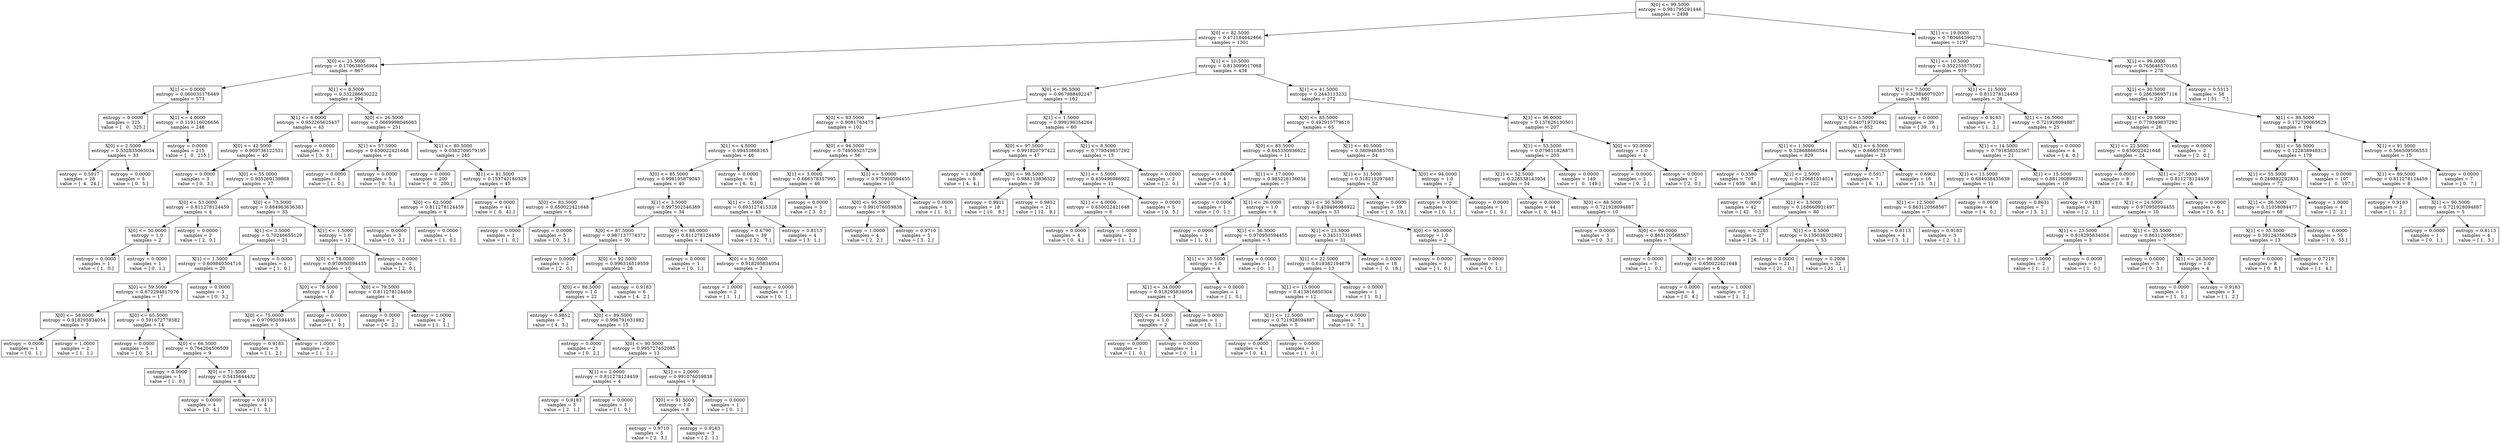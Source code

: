 digraph Tree {
0 [label="X[0] <= 99.5000\nentropy = 0.981795291446\nsamples = 2498", shape="box"] ;
1 [label="X[0] <= 82.5000\nentropy = 0.471184642466\nsamples = 1301", shape="box"] ;
0 -> 1 ;
2 [label="X[0] <= 23.5000\nentropy = 0.170638056984\nsamples = 867", shape="box"] ;
1 -> 2 ;
3 [label="X[1] <= 0.0000\nentropy = 0.060035176449\nsamples = 573", shape="box"] ;
2 -> 3 ;
4 [label="entropy = 0.0000\nsamples = 325\nvalue = [   0.  325.]", shape="box"] ;
3 -> 4 ;
5 [label="X[1] <= 4.0000\nentropy = 0.119116026656\nsamples = 248", shape="box"] ;
3 -> 5 ;
6 [label="X[0] <= 2.5000\nentropy = 0.532835063034\nsamples = 33", shape="box"] ;
5 -> 6 ;
7 [label="entropy = 0.5917\nsamples = 28\nvalue = [  4.  24.]", shape="box"] ;
6 -> 7 ;
8 [label="entropy = 0.0000\nsamples = 5\nvalue = [ 0.  5.]", shape="box"] ;
6 -> 8 ;
9 [label="entropy = 0.0000\nsamples = 215\nvalue = [   0.  215.]", shape="box"] ;
5 -> 9 ;
10 [label="X[1] <= 8.5000\nentropy = 0.332286630222\nsamples = 294", shape="box"] ;
2 -> 10 ;
11 [label="X[1] <= 6.0000\nentropy = 0.952265625437\nsamples = 43", shape="box"] ;
10 -> 11 ;
12 [label="X[0] <= 42.5000\nentropy = 0.909736122531\nsamples = 40", shape="box"] ;
11 -> 12 ;
13 [label="entropy = 0.0000\nsamples = 3\nvalue = [ 0.  3.]", shape="box"] ;
12 -> 13 ;
14 [label="X[0] <= 55.0000\nentropy = 0.935269139868\nsamples = 37", shape="box"] ;
12 -> 14 ;
15 [label="X[0] <= 53.0000\nentropy = 0.811278124459\nsamples = 4", shape="box"] ;
14 -> 15 ;
16 [label="X[0] <= 50.0000\nentropy = 1.0\nsamples = 2", shape="box"] ;
15 -> 16 ;
17 [label="entropy = 0.0000\nsamples = 1\nvalue = [ 1.  0.]", shape="box"] ;
16 -> 17 ;
18 [label="entropy = 0.0000\nsamples = 1\nvalue = [ 0.  1.]", shape="box"] ;
16 -> 18 ;
19 [label="entropy = 0.0000\nsamples = 2\nvalue = [ 2.  0.]", shape="box"] ;
15 -> 19 ;
20 [label="X[0] <= 73.5000\nentropy = 0.884963636383\nsamples = 33", shape="box"] ;
14 -> 20 ;
21 [label="X[1] <= 3.5000\nentropy = 0.70246655129\nsamples = 21", shape="box"] ;
20 -> 21 ;
22 [label="X[1] <= 1.5000\nentropy = 0.609840304716\nsamples = 20", shape="box"] ;
21 -> 22 ;
23 [label="X[0] <= 59.5000\nentropy = 0.672294817076\nsamples = 17", shape="box"] ;
22 -> 23 ;
24 [label="X[0] <= 58.0000\nentropy = 0.918295834054\nsamples = 3", shape="box"] ;
23 -> 24 ;
25 [label="entropy = 0.0000\nsamples = 1\nvalue = [ 0.  1.]", shape="box"] ;
24 -> 25 ;
26 [label="entropy = 1.0000\nsamples = 2\nvalue = [ 1.  1.]", shape="box"] ;
24 -> 26 ;
27 [label="X[0] <= 65.5000\nentropy = 0.591672778582\nsamples = 14", shape="box"] ;
23 -> 27 ;
28 [label="entropy = 0.0000\nsamples = 5\nvalue = [ 0.  5.]", shape="box"] ;
27 -> 28 ;
29 [label="X[0] <= 66.5000\nentropy = 0.764204506509\nsamples = 9", shape="box"] ;
27 -> 29 ;
30 [label="entropy = 0.0000\nsamples = 1\nvalue = [ 1.  0.]", shape="box"] ;
29 -> 30 ;
31 [label="X[0] <= 71.5000\nentropy = 0.5435644432\nsamples = 8", shape="box"] ;
29 -> 31 ;
32 [label="entropy = 0.0000\nsamples = 4\nvalue = [ 0.  4.]", shape="box"] ;
31 -> 32 ;
33 [label="entropy = 0.8113\nsamples = 4\nvalue = [ 1.  3.]", shape="box"] ;
31 -> 33 ;
34 [label="entropy = 0.0000\nsamples = 3\nvalue = [ 0.  3.]", shape="box"] ;
22 -> 34 ;
35 [label="entropy = 0.0000\nsamples = 1\nvalue = [ 1.  0.]", shape="box"] ;
21 -> 35 ;
36 [label="X[1] <= 1.5000\nentropy = 1.0\nsamples = 12", shape="box"] ;
20 -> 36 ;
37 [label="X[0] <= 78.0000\nentropy = 0.970950594455\nsamples = 10", shape="box"] ;
36 -> 37 ;
38 [label="X[0] <= 76.5000\nentropy = 1.0\nsamples = 6", shape="box"] ;
37 -> 38 ;
39 [label="X[0] <= 75.0000\nentropy = 0.970950594455\nsamples = 5", shape="box"] ;
38 -> 39 ;
40 [label="entropy = 0.9183\nsamples = 3\nvalue = [ 1.  2.]", shape="box"] ;
39 -> 40 ;
41 [label="entropy = 1.0000\nsamples = 2\nvalue = [ 1.  1.]", shape="box"] ;
39 -> 41 ;
42 [label="entropy = 0.0000\nsamples = 1\nvalue = [ 1.  0.]", shape="box"] ;
38 -> 42 ;
43 [label="X[0] <= 79.5000\nentropy = 0.811278124459\nsamples = 4", shape="box"] ;
37 -> 43 ;
44 [label="entropy = 0.0000\nsamples = 2\nvalue = [ 0.  2.]", shape="box"] ;
43 -> 44 ;
45 [label="entropy = 1.0000\nsamples = 2\nvalue = [ 1.  1.]", shape="box"] ;
43 -> 45 ;
46 [label="entropy = 0.0000\nsamples = 2\nvalue = [ 2.  0.]", shape="box"] ;
36 -> 46 ;
47 [label="entropy = 0.0000\nsamples = 3\nvalue = [ 3.  0.]", shape="box"] ;
11 -> 47 ;
48 [label="X[0] <= 26.5000\nentropy = 0.0669998046083\nsamples = 251", shape="box"] ;
10 -> 48 ;
49 [label="X[1] <= 57.5000\nentropy = 0.650022421648\nsamples = 6", shape="box"] ;
48 -> 49 ;
50 [label="entropy = 0.0000\nsamples = 1\nvalue = [ 1.  0.]", shape="box"] ;
49 -> 50 ;
51 [label="entropy = 0.0000\nsamples = 5\nvalue = [ 0.  5.]", shape="box"] ;
49 -> 51 ;
52 [label="X[1] <= 80.5000\nentropy = 0.0382709579195\nsamples = 245", shape="box"] ;
48 -> 52 ;
53 [label="entropy = 0.0000\nsamples = 200\nvalue = [   0.  200.]", shape="box"] ;
52 -> 53 ;
54 [label="X[1] <= 81.5000\nentropy = 0.153742180329\nsamples = 45", shape="box"] ;
52 -> 54 ;
55 [label="X[0] <= 62.5000\nentropy = 0.811278124459\nsamples = 4", shape="box"] ;
54 -> 55 ;
56 [label="entropy = 0.0000\nsamples = 3\nvalue = [ 0.  3.]", shape="box"] ;
55 -> 56 ;
57 [label="entropy = 0.0000\nsamples = 1\nvalue = [ 1.  0.]", shape="box"] ;
55 -> 57 ;
58 [label="entropy = 0.0000\nsamples = 41\nvalue = [  0.  41.]", shape="box"] ;
54 -> 58 ;
59 [label="X[1] <= 10.5000\nentropy = 0.813099017068\nsamples = 434", shape="box"] ;
1 -> 59 ;
60 [label="X[0] <= 96.5000\nentropy = 0.967988492247\nsamples = 162", shape="box"] ;
59 -> 60 ;
61 [label="X[0] <= 93.5000\nentropy = 0.9081783473\nsamples = 102", shape="box"] ;
60 -> 61 ;
62 [label="X[1] <= 4.5000\nentropy = 0.99453868165\nsamples = 46", shape="box"] ;
61 -> 62 ;
63 [label="X[0] <= 85.5000\nentropy = 0.998195879043\nsamples = 40", shape="box"] ;
62 -> 63 ;
64 [label="X[0] <= 83.5000\nentropy = 0.650022421648\nsamples = 6", shape="box"] ;
63 -> 64 ;
65 [label="entropy = 0.0000\nsamples = 1\nvalue = [ 1.  0.]", shape="box"] ;
64 -> 65 ;
66 [label="entropy = 0.0000\nsamples = 5\nvalue = [ 0.  5.]", shape="box"] ;
64 -> 66 ;
67 [label="X[1] <= 3.5000\nentropy = 0.997502546369\nsamples = 34", shape="box"] ;
63 -> 67 ;
68 [label="X[0] <= 87.5000\nentropy = 0.987137774372\nsamples = 30", shape="box"] ;
67 -> 68 ;
69 [label="entropy = 0.0000\nsamples = 2\nvalue = [ 2.  0.]", shape="box"] ;
68 -> 69 ;
70 [label="X[0] <= 92.5000\nentropy = 0.996316519559\nsamples = 28", shape="box"] ;
68 -> 70 ;
71 [label="X[0] <= 88.5000\nentropy = 1.0\nsamples = 22", shape="box"] ;
70 -> 71 ;
72 [label="entropy = 0.9852\nsamples = 7\nvalue = [ 4.  3.]", shape="box"] ;
71 -> 72 ;
73 [label="X[0] <= 89.5000\nentropy = 0.996791631982\nsamples = 15", shape="box"] ;
71 -> 73 ;
74 [label="entropy = 0.0000\nsamples = 2\nvalue = [ 0.  2.]", shape="box"] ;
73 -> 74 ;
75 [label="X[0] <= 90.5000\nentropy = 0.995727452085\nsamples = 13", shape="box"] ;
73 -> 75 ;
76 [label="X[1] <= 2.0000\nentropy = 0.811278124459\nsamples = 4", shape="box"] ;
75 -> 76 ;
77 [label="entropy = 0.9183\nsamples = 3\nvalue = [ 2.  1.]", shape="box"] ;
76 -> 77 ;
78 [label="entropy = 0.0000\nsamples = 1\nvalue = [ 1.  0.]", shape="box"] ;
76 -> 78 ;
79 [label="X[1] <= 2.0000\nentropy = 0.991076059838\nsamples = 9", shape="box"] ;
75 -> 79 ;
80 [label="X[0] <= 91.5000\nentropy = 1.0\nsamples = 8", shape="box"] ;
79 -> 80 ;
81 [label="entropy = 0.9710\nsamples = 5\nvalue = [ 2.  3.]", shape="box"] ;
80 -> 81 ;
82 [label="entropy = 0.9183\nsamples = 3\nvalue = [ 2.  1.]", shape="box"] ;
80 -> 82 ;
83 [label="entropy = 0.0000\nsamples = 1\nvalue = [ 0.  1.]", shape="box"] ;
79 -> 83 ;
84 [label="entropy = 0.9183\nsamples = 6\nvalue = [ 4.  2.]", shape="box"] ;
70 -> 84 ;
85 [label="X[0] <= 88.0000\nentropy = 0.811278124459\nsamples = 4", shape="box"] ;
67 -> 85 ;
86 [label="entropy = 0.0000\nsamples = 1\nvalue = [ 0.  1.]", shape="box"] ;
85 -> 86 ;
87 [label="X[0] <= 91.5000\nentropy = 0.918295834054\nsamples = 3", shape="box"] ;
85 -> 87 ;
88 [label="entropy = 1.0000\nsamples = 2\nvalue = [ 1.  1.]", shape="box"] ;
87 -> 88 ;
89 [label="entropy = 0.0000\nsamples = 1\nvalue = [ 0.  1.]", shape="box"] ;
87 -> 89 ;
90 [label="entropy = 0.0000\nsamples = 6\nvalue = [ 6.  0.]", shape="box"] ;
62 -> 90 ;
91 [label="X[0] <= 94.5000\nentropy = 0.749595257259\nsamples = 56", shape="box"] ;
61 -> 91 ;
92 [label="X[1] <= 3.0000\nentropy = 0.666578357995\nsamples = 46", shape="box"] ;
91 -> 92 ;
93 [label="X[1] <= 1.5000\nentropy = 0.693127415328\nsamples = 43", shape="box"] ;
92 -> 93 ;
94 [label="entropy = 0.6790\nsamples = 39\nvalue = [ 32.   7.]", shape="box"] ;
93 -> 94 ;
95 [label="entropy = 0.8113\nsamples = 4\nvalue = [ 3.  1.]", shape="box"] ;
93 -> 95 ;
96 [label="entropy = 0.0000\nsamples = 3\nvalue = [ 3.  0.]", shape="box"] ;
92 -> 96 ;
97 [label="X[1] <= 5.0000\nentropy = 0.970950594455\nsamples = 10", shape="box"] ;
91 -> 97 ;
98 [label="X[0] <= 95.5000\nentropy = 0.991076059838\nsamples = 9", shape="box"] ;
97 -> 98 ;
99 [label="entropy = 1.0000\nsamples = 4\nvalue = [ 2.  2.]", shape="box"] ;
98 -> 99 ;
100 [label="entropy = 0.9710\nsamples = 5\nvalue = [ 3.  2.]", shape="box"] ;
98 -> 100 ;
101 [label="entropy = 0.0000\nsamples = 1\nvalue = [ 1.  0.]", shape="box"] ;
97 -> 101 ;
102 [label="X[1] <= 1.5000\nentropy = 0.999198354264\nsamples = 60", shape="box"] ;
60 -> 102 ;
103 [label="X[0] <= 97.5000\nentropy = 0.991820797422\nsamples = 47", shape="box"] ;
102 -> 103 ;
104 [label="entropy = 1.0000\nsamples = 8\nvalue = [ 4.  4.]", shape="box"] ;
103 -> 104 ;
105 [label="X[0] <= 98.5000\nentropy = 0.988110836522\nsamples = 39", shape="box"] ;
103 -> 105 ;
106 [label="entropy = 0.9911\nsamples = 18\nvalue = [ 10.   8.]", shape="box"] ;
105 -> 106 ;
107 [label="entropy = 0.9852\nsamples = 21\nvalue = [ 12.   9.]", shape="box"] ;
105 -> 107 ;
108 [label="X[1] <= 8.5000\nentropy = 0.779349837292\nsamples = 13", shape="box"] ;
102 -> 108 ;
109 [label="X[1] <= 5.5000\nentropy = 0.439496986922\nsamples = 11", shape="box"] ;
108 -> 109 ;
110 [label="X[1] <= 4.0000\nentropy = 0.650022421648\nsamples = 6", shape="box"] ;
109 -> 110 ;
111 [label="entropy = 0.0000\nsamples = 4\nvalue = [ 0.  4.]", shape="box"] ;
110 -> 111 ;
112 [label="entropy = 1.0000\nsamples = 2\nvalue = [ 1.  1.]", shape="box"] ;
110 -> 112 ;
113 [label="entropy = 0.0000\nsamples = 5\nvalue = [ 0.  5.]", shape="box"] ;
109 -> 113 ;
114 [label="entropy = 0.0000\nsamples = 2\nvalue = [ 2.  0.]", shape="box"] ;
108 -> 114 ;
115 [label="X[1] <= 41.5000\nentropy = 0.2443113232\nsamples = 272", shape="box"] ;
59 -> 115 ;
116 [label="X[0] <= 85.5000\nentropy = 0.492915779616\nsamples = 65", shape="box"] ;
115 -> 116 ;
117 [label="X[0] <= 83.5000\nentropy = 0.845350936622\nsamples = 11", shape="box"] ;
116 -> 117 ;
118 [label="entropy = 0.0000\nsamples = 4\nvalue = [ 0.  4.]", shape="box"] ;
117 -> 118 ;
119 [label="X[1] <= 17.0000\nentropy = 0.985228136034\nsamples = 7", shape="box"] ;
117 -> 119 ;
120 [label="entropy = 0.0000\nsamples = 1\nvalue = [ 0.  1.]", shape="box"] ;
119 -> 120 ;
121 [label="X[1] <= 26.0000\nentropy = 1.0\nsamples = 6", shape="box"] ;
119 -> 121 ;
122 [label="entropy = 0.0000\nsamples = 1\nvalue = [ 1.  0.]", shape="box"] ;
121 -> 122 ;
123 [label="X[1] <= 36.5000\nentropy = 0.970950594455\nsamples = 5", shape="box"] ;
121 -> 123 ;
124 [label="X[1] <= 35.5000\nentropy = 1.0\nsamples = 4", shape="box"] ;
123 -> 124 ;
125 [label="X[1] <= 34.0000\nentropy = 0.918295834054\nsamples = 3", shape="box"] ;
124 -> 125 ;
126 [label="X[0] <= 84.5000\nentropy = 1.0\nsamples = 2", shape="box"] ;
125 -> 126 ;
127 [label="entropy = 0.0000\nsamples = 1\nvalue = [ 1.  0.]", shape="box"] ;
126 -> 127 ;
128 [label="entropy = 0.0000\nsamples = 1\nvalue = [ 0.  1.]", shape="box"] ;
126 -> 128 ;
129 [label="entropy = 0.0000\nsamples = 1\nvalue = [ 0.  1.]", shape="box"] ;
125 -> 129 ;
130 [label="entropy = 0.0000\nsamples = 1\nvalue = [ 1.  0.]", shape="box"] ;
124 -> 130 ;
131 [label="entropy = 0.0000\nsamples = 1\nvalue = [ 0.  1.]", shape="box"] ;
123 -> 131 ;
132 [label="X[1] <= 40.5000\nentropy = 0.380946585705\nsamples = 54", shape="box"] ;
116 -> 132 ;
133 [label="X[1] <= 31.5000\nentropy = 0.318215297683\nsamples = 52", shape="box"] ;
132 -> 133 ;
134 [label="X[1] <= 30.5000\nentropy = 0.439496986922\nsamples = 33", shape="box"] ;
133 -> 134 ;
135 [label="X[1] <= 23.5000\nentropy = 0.345117314945\nsamples = 31", shape="box"] ;
134 -> 135 ;
136 [label="X[1] <= 22.5000\nentropy = 0.619382194679\nsamples = 13", shape="box"] ;
135 -> 136 ;
137 [label="X[1] <= 15.0000\nentropy = 0.413816850304\nsamples = 12", shape="box"] ;
136 -> 137 ;
138 [label="X[1] <= 12.5000\nentropy = 0.721928094887\nsamples = 5", shape="box"] ;
137 -> 138 ;
139 [label="entropy = 0.0000\nsamples = 4\nvalue = [ 0.  4.]", shape="box"] ;
138 -> 139 ;
140 [label="entropy = 0.0000\nsamples = 1\nvalue = [ 1.  0.]", shape="box"] ;
138 -> 140 ;
141 [label="entropy = 0.0000\nsamples = 7\nvalue = [ 0.  7.]", shape="box"] ;
137 -> 141 ;
142 [label="entropy = 0.0000\nsamples = 1\nvalue = [ 1.  0.]", shape="box"] ;
136 -> 142 ;
143 [label="entropy = 0.0000\nsamples = 18\nvalue = [  0.  18.]", shape="box"] ;
135 -> 143 ;
144 [label="X[0] <= 93.0000\nentropy = 1.0\nsamples = 2", shape="box"] ;
134 -> 144 ;
145 [label="entropy = 0.0000\nsamples = 1\nvalue = [ 1.  0.]", shape="box"] ;
144 -> 145 ;
146 [label="entropy = 0.0000\nsamples = 1\nvalue = [ 0.  1.]", shape="box"] ;
144 -> 146 ;
147 [label="entropy = 0.0000\nsamples = 19\nvalue = [  0.  19.]", shape="box"] ;
133 -> 147 ;
148 [label="X[0] <= 94.0000\nentropy = 1.0\nsamples = 2", shape="box"] ;
132 -> 148 ;
149 [label="entropy = 0.0000\nsamples = 1\nvalue = [ 0.  1.]", shape="box"] ;
148 -> 149 ;
150 [label="entropy = 0.0000\nsamples = 1\nvalue = [ 1.  0.]", shape="box"] ;
148 -> 150 ;
151 [label="X[1] <= 96.0000\nentropy = 0.137626130501\nsamples = 207", shape="box"] ;
115 -> 151 ;
152 [label="X[1] <= 53.5000\nentropy = 0.079811828875\nsamples = 203", shape="box"] ;
151 -> 152 ;
153 [label="X[1] <= 52.5000\nentropy = 0.228538143954\nsamples = 54", shape="box"] ;
152 -> 153 ;
154 [label="entropy = 0.0000\nsamples = 44\nvalue = [  0.  44.]", shape="box"] ;
153 -> 154 ;
155 [label="X[0] <= 88.5000\nentropy = 0.721928094887\nsamples = 10", shape="box"] ;
153 -> 155 ;
156 [label="entropy = 0.0000\nsamples = 3\nvalue = [ 0.  3.]", shape="box"] ;
155 -> 156 ;
157 [label="X[0] <= 90.0000\nentropy = 0.863120568567\nsamples = 7", shape="box"] ;
155 -> 157 ;
158 [label="entropy = 0.0000\nsamples = 1\nvalue = [ 1.  0.]", shape="box"] ;
157 -> 158 ;
159 [label="X[0] <= 96.0000\nentropy = 0.650022421648\nsamples = 6", shape="box"] ;
157 -> 159 ;
160 [label="entropy = 0.0000\nsamples = 4\nvalue = [ 0.  4.]", shape="box"] ;
159 -> 160 ;
161 [label="entropy = 1.0000\nsamples = 2\nvalue = [ 1.  1.]", shape="box"] ;
159 -> 161 ;
162 [label="entropy = 0.0000\nsamples = 149\nvalue = [   0.  149.]", shape="box"] ;
152 -> 162 ;
163 [label="X[0] <= 92.0000\nentropy = 1.0\nsamples = 4", shape="box"] ;
151 -> 163 ;
164 [label="entropy = 0.0000\nsamples = 2\nvalue = [ 0.  2.]", shape="box"] ;
163 -> 164 ;
165 [label="entropy = 0.0000\nsamples = 2\nvalue = [ 2.  0.]", shape="box"] ;
163 -> 165 ;
166 [label="X[1] <= 19.0000\nentropy = 0.780464390273\nsamples = 1197", shape="box"] ;
0 -> 166 ;
167 [label="X[1] <= 10.5000\nentropy = 0.352253575592\nsamples = 919", shape="box"] ;
166 -> 167 ;
168 [label="X[1] <= 7.5000\nentropy = 0.329846070207\nsamples = 891", shape="box"] ;
167 -> 168 ;
169 [label="X[1] <= 5.5000\nentropy = 0.340719732641\nsamples = 852", shape="box"] ;
168 -> 169 ;
170 [label="X[1] <= 1.5000\nentropy = 0.328688660544\nsamples = 829", shape="box"] ;
169 -> 170 ;
171 [label="entropy = 0.3580\nsamples = 707\nvalue = [ 659.   48.]", shape="box"] ;
170 -> 171 ;
172 [label="X[1] <= 2.5000\nentropy = 0.120681014014\nsamples = 122", shape="box"] ;
170 -> 172 ;
173 [label="entropy = 0.0000\nsamples = 42\nvalue = [ 42.   0.]", shape="box"] ;
172 -> 173 ;
174 [label="X[1] <= 3.5000\nentropy = 0.168660931497\nsamples = 80", shape="box"] ;
172 -> 174 ;
175 [label="entropy = 0.2285\nsamples = 27\nvalue = [ 26.   1.]", shape="box"] ;
174 -> 175 ;
176 [label="X[1] <= 4.5000\nentropy = 0.135036202802\nsamples = 53", shape="box"] ;
174 -> 176 ;
177 [label="entropy = 0.0000\nsamples = 21\nvalue = [ 21.   0.]", shape="box"] ;
176 -> 177 ;
178 [label="entropy = 0.2006\nsamples = 32\nvalue = [ 31.   1.]", shape="box"] ;
176 -> 178 ;
179 [label="X[1] <= 6.5000\nentropy = 0.666578357995\nsamples = 23", shape="box"] ;
169 -> 179 ;
180 [label="entropy = 0.5917\nsamples = 7\nvalue = [ 6.  1.]", shape="box"] ;
179 -> 180 ;
181 [label="entropy = 0.6962\nsamples = 16\nvalue = [ 13.   3.]", shape="box"] ;
179 -> 181 ;
182 [label="entropy = 0.0000\nsamples = 39\nvalue = [ 39.   0.]", shape="box"] ;
168 -> 182 ;
183 [label="X[1] <= 11.5000\nentropy = 0.811278124459\nsamples = 28", shape="box"] ;
167 -> 183 ;
184 [label="entropy = 0.9183\nsamples = 3\nvalue = [ 1.  2.]", shape="box"] ;
183 -> 184 ;
185 [label="X[1] <= 16.5000\nentropy = 0.721928094887\nsamples = 25", shape="box"] ;
183 -> 185 ;
186 [label="X[1] <= 14.5000\nentropy = 0.791858352567\nsamples = 21", shape="box"] ;
185 -> 186 ;
187 [label="X[1] <= 13.5000\nentropy = 0.684038435639\nsamples = 11", shape="box"] ;
186 -> 187 ;
188 [label="X[1] <= 12.5000\nentropy = 0.863120568567\nsamples = 7", shape="box"] ;
187 -> 188 ;
189 [label="entropy = 0.8113\nsamples = 4\nvalue = [ 3.  1.]", shape="box"] ;
188 -> 189 ;
190 [label="entropy = 0.9183\nsamples = 3\nvalue = [ 2.  1.]", shape="box"] ;
188 -> 190 ;
191 [label="entropy = 0.0000\nsamples = 4\nvalue = [ 4.  0.]", shape="box"] ;
187 -> 191 ;
192 [label="X[1] <= 15.5000\nentropy = 0.881290899231\nsamples = 10", shape="box"] ;
186 -> 192 ;
193 [label="entropy = 0.8631\nsamples = 7\nvalue = [ 5.  2.]", shape="box"] ;
192 -> 193 ;
194 [label="entropy = 0.9183\nsamples = 3\nvalue = [ 2.  1.]", shape="box"] ;
192 -> 194 ;
195 [label="entropy = 0.0000\nsamples = 4\nvalue = [ 4.  0.]", shape="box"] ;
185 -> 195 ;
196 [label="X[1] <= 99.0000\nentropy = 0.765646570165\nsamples = 278", shape="box"] ;
166 -> 196 ;
197 [label="X[1] <= 30.5000\nentropy = 0.286396957116\nsamples = 220", shape="box"] ;
196 -> 197 ;
198 [label="X[1] <= 29.5000\nentropy = 0.779349837292\nsamples = 26", shape="box"] ;
197 -> 198 ;
199 [label="X[1] <= 22.5000\nentropy = 0.650022421648\nsamples = 24", shape="box"] ;
198 -> 199 ;
200 [label="entropy = 0.0000\nsamples = 8\nvalue = [ 0.  8.]", shape="box"] ;
199 -> 200 ;
201 [label="X[1] <= 27.5000\nentropy = 0.811278124459\nsamples = 16", shape="box"] ;
199 -> 201 ;
202 [label="X[1] <= 24.5000\nentropy = 0.970950594455\nsamples = 10", shape="box"] ;
201 -> 202 ;
203 [label="X[1] <= 23.5000\nentropy = 0.918295834054\nsamples = 3", shape="box"] ;
202 -> 203 ;
204 [label="entropy = 1.0000\nsamples = 2\nvalue = [ 1.  1.]", shape="box"] ;
203 -> 204 ;
205 [label="entropy = 0.0000\nsamples = 1\nvalue = [ 1.  0.]", shape="box"] ;
203 -> 205 ;
206 [label="X[1] <= 25.5000\nentropy = 0.863120568567\nsamples = 7", shape="box"] ;
202 -> 206 ;
207 [label="entropy = 0.0000\nsamples = 3\nvalue = [ 0.  3.]", shape="box"] ;
206 -> 207 ;
208 [label="X[1] <= 26.5000\nentropy = 1.0\nsamples = 4", shape="box"] ;
206 -> 208 ;
209 [label="entropy = 0.0000\nsamples = 1\nvalue = [ 1.  0.]", shape="box"] ;
208 -> 209 ;
210 [label="entropy = 0.9183\nsamples = 3\nvalue = [ 1.  2.]", shape="box"] ;
208 -> 210 ;
211 [label="entropy = 0.0000\nsamples = 6\nvalue = [ 0.  6.]", shape="box"] ;
201 -> 211 ;
212 [label="entropy = 0.0000\nsamples = 2\nvalue = [ 2.  0.]", shape="box"] ;
198 -> 212 ;
213 [label="X[1] <= 88.5000\nentropy = 0.172730065629\nsamples = 194", shape="box"] ;
197 -> 213 ;
214 [label="X[1] <= 56.5000\nentropy = 0.122838948313\nsamples = 179", shape="box"] ;
213 -> 214 ;
215 [label="X[1] <= 55.5000\nentropy = 0.249882292833\nsamples = 72", shape="box"] ;
214 -> 215 ;
216 [label="X[1] <= 36.5000\nentropy = 0.11058084477\nsamples = 68", shape="box"] ;
215 -> 216 ;
217 [label="X[1] <= 35.5000\nentropy = 0.391243563629\nsamples = 13", shape="box"] ;
216 -> 217 ;
218 [label="entropy = 0.0000\nsamples = 8\nvalue = [ 0.  8.]", shape="box"] ;
217 -> 218 ;
219 [label="entropy = 0.7219\nsamples = 5\nvalue = [ 1.  4.]", shape="box"] ;
217 -> 219 ;
220 [label="entropy = 0.0000\nsamples = 55\nvalue = [  0.  55.]", shape="box"] ;
216 -> 220 ;
221 [label="entropy = 1.0000\nsamples = 4\nvalue = [ 2.  2.]", shape="box"] ;
215 -> 221 ;
222 [label="entropy = 0.0000\nsamples = 107\nvalue = [   0.  107.]", shape="box"] ;
214 -> 222 ;
223 [label="X[1] <= 91.5000\nentropy = 0.566509506553\nsamples = 15", shape="box"] ;
213 -> 223 ;
224 [label="X[1] <= 89.5000\nentropy = 0.811278124459\nsamples = 8", shape="box"] ;
223 -> 224 ;
225 [label="entropy = 0.9183\nsamples = 3\nvalue = [ 1.  2.]", shape="box"] ;
224 -> 225 ;
226 [label="X[1] <= 90.5000\nentropy = 0.721928094887\nsamples = 5", shape="box"] ;
224 -> 226 ;
227 [label="entropy = 0.0000\nsamples = 1\nvalue = [ 0.  1.]", shape="box"] ;
226 -> 227 ;
228 [label="entropy = 0.8113\nsamples = 4\nvalue = [ 1.  3.]", shape="box"] ;
226 -> 228 ;
229 [label="entropy = 0.0000\nsamples = 7\nvalue = [ 0.  7.]", shape="box"] ;
223 -> 229 ;
230 [label="entropy = 0.5313\nsamples = 58\nvalue = [ 51.   7.]", shape="box"] ;
196 -> 230 ;
}